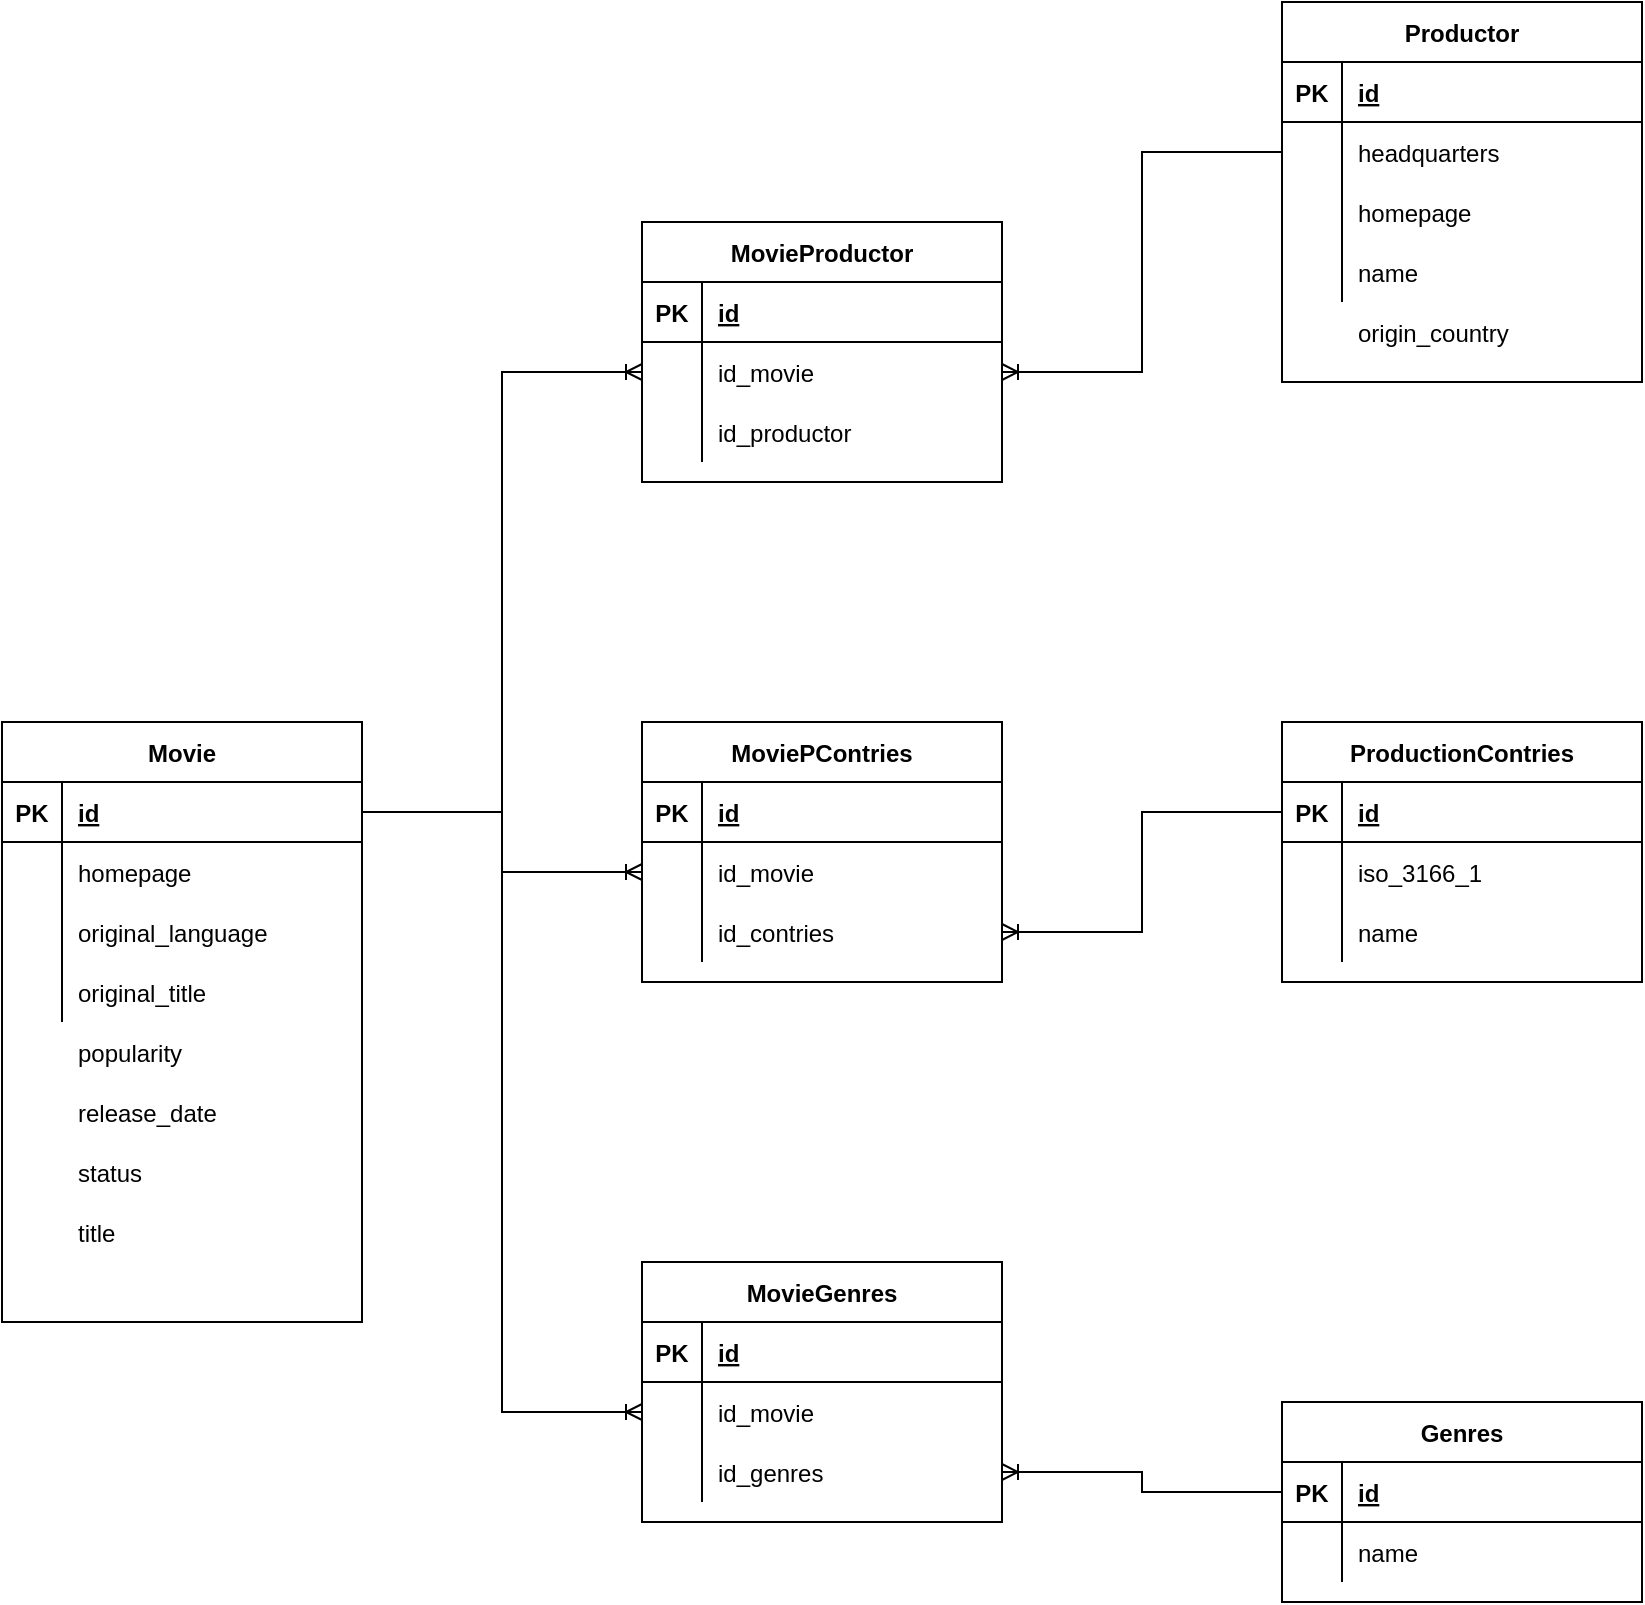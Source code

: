 <mxfile version="14.1.8" type="device"><diagram id="FUI0X2kgamNE4XFbpmHk" name="Página-1"><mxGraphModel dx="1086" dy="2015" grid="1" gridSize="10" guides="1" tooltips="1" connect="1" arrows="1" fold="1" page="1" pageScale="1" pageWidth="827" pageHeight="1169" math="0" shadow="0"><root><mxCell id="0"/><mxCell id="1" parent="0"/><mxCell id="7jQJhGku-NR2whihZZYD-1" value="Movie" style="shape=table;startSize=30;container=1;collapsible=1;childLayout=tableLayout;fixedRows=1;rowLines=0;fontStyle=1;align=center;resizeLast=1;" parent="1" vertex="1"><mxGeometry x="80" y="260" width="180" height="300" as="geometry"/></mxCell><mxCell id="7jQJhGku-NR2whihZZYD-2" value="" style="shape=partialRectangle;collapsible=0;dropTarget=0;pointerEvents=0;fillColor=none;top=0;left=0;bottom=1;right=0;points=[[0,0.5],[1,0.5]];portConstraint=eastwest;" parent="7jQJhGku-NR2whihZZYD-1" vertex="1"><mxGeometry y="30" width="180" height="30" as="geometry"/></mxCell><mxCell id="7jQJhGku-NR2whihZZYD-3" value="PK" style="shape=partialRectangle;connectable=0;fillColor=none;top=0;left=0;bottom=0;right=0;fontStyle=1;overflow=hidden;" parent="7jQJhGku-NR2whihZZYD-2" vertex="1"><mxGeometry width="30" height="30" as="geometry"/></mxCell><mxCell id="7jQJhGku-NR2whihZZYD-4" value="id" style="shape=partialRectangle;connectable=0;fillColor=none;top=0;left=0;bottom=0;right=0;align=left;spacingLeft=6;fontStyle=5;overflow=hidden;" parent="7jQJhGku-NR2whihZZYD-2" vertex="1"><mxGeometry x="30" width="150" height="30" as="geometry"/></mxCell><mxCell id="7jQJhGku-NR2whihZZYD-5" value="" style="shape=partialRectangle;collapsible=0;dropTarget=0;pointerEvents=0;fillColor=none;top=0;left=0;bottom=0;right=0;points=[[0,0.5],[1,0.5]];portConstraint=eastwest;" parent="7jQJhGku-NR2whihZZYD-1" vertex="1"><mxGeometry y="60" width="180" height="30" as="geometry"/></mxCell><mxCell id="7jQJhGku-NR2whihZZYD-6" value="" style="shape=partialRectangle;connectable=0;fillColor=none;top=0;left=0;bottom=0;right=0;editable=1;overflow=hidden;" parent="7jQJhGku-NR2whihZZYD-5" vertex="1"><mxGeometry width="30" height="30" as="geometry"/></mxCell><mxCell id="7jQJhGku-NR2whihZZYD-7" value="homepage" style="shape=partialRectangle;connectable=0;fillColor=none;top=0;left=0;bottom=0;right=0;align=left;spacingLeft=6;overflow=hidden;" parent="7jQJhGku-NR2whihZZYD-5" vertex="1"><mxGeometry x="30" width="150" height="30" as="geometry"/></mxCell><mxCell id="7jQJhGku-NR2whihZZYD-8" value="" style="shape=partialRectangle;collapsible=0;dropTarget=0;pointerEvents=0;fillColor=none;top=0;left=0;bottom=0;right=0;points=[[0,0.5],[1,0.5]];portConstraint=eastwest;" parent="7jQJhGku-NR2whihZZYD-1" vertex="1"><mxGeometry y="90" width="180" height="30" as="geometry"/></mxCell><mxCell id="7jQJhGku-NR2whihZZYD-9" value="" style="shape=partialRectangle;connectable=0;fillColor=none;top=0;left=0;bottom=0;right=0;editable=1;overflow=hidden;" parent="7jQJhGku-NR2whihZZYD-8" vertex="1"><mxGeometry width="30" height="30" as="geometry"/></mxCell><mxCell id="7jQJhGku-NR2whihZZYD-10" value="original_language" style="shape=partialRectangle;connectable=0;fillColor=none;top=0;left=0;bottom=0;right=0;align=left;spacingLeft=6;overflow=hidden;" parent="7jQJhGku-NR2whihZZYD-8" vertex="1"><mxGeometry x="30" width="150" height="30" as="geometry"/></mxCell><mxCell id="7jQJhGku-NR2whihZZYD-11" value="" style="shape=partialRectangle;collapsible=0;dropTarget=0;pointerEvents=0;fillColor=none;top=0;left=0;bottom=0;right=0;points=[[0,0.5],[1,0.5]];portConstraint=eastwest;" parent="7jQJhGku-NR2whihZZYD-1" vertex="1"><mxGeometry y="120" width="180" height="30" as="geometry"/></mxCell><mxCell id="7jQJhGku-NR2whihZZYD-12" value="" style="shape=partialRectangle;connectable=0;fillColor=none;top=0;left=0;bottom=0;right=0;editable=1;overflow=hidden;" parent="7jQJhGku-NR2whihZZYD-11" vertex="1"><mxGeometry width="30" height="30" as="geometry"/></mxCell><mxCell id="7jQJhGku-NR2whihZZYD-13" value="original_title" style="shape=partialRectangle;connectable=0;fillColor=none;top=0;left=0;bottom=0;right=0;align=left;spacingLeft=6;overflow=hidden;" parent="7jQJhGku-NR2whihZZYD-11" vertex="1"><mxGeometry x="30" width="150" height="30" as="geometry"/></mxCell><mxCell id="7jQJhGku-NR2whihZZYD-14" value="MovieProductor" style="shape=table;startSize=30;container=1;collapsible=1;childLayout=tableLayout;fixedRows=1;rowLines=0;fontStyle=1;align=center;resizeLast=1;" parent="1" vertex="1"><mxGeometry x="400" y="10" width="180" height="130" as="geometry"/></mxCell><mxCell id="7jQJhGku-NR2whihZZYD-15" value="" style="shape=partialRectangle;collapsible=0;dropTarget=0;pointerEvents=0;fillColor=none;top=0;left=0;bottom=1;right=0;points=[[0,0.5],[1,0.5]];portConstraint=eastwest;" parent="7jQJhGku-NR2whihZZYD-14" vertex="1"><mxGeometry y="30" width="180" height="30" as="geometry"/></mxCell><mxCell id="7jQJhGku-NR2whihZZYD-16" value="PK" style="shape=partialRectangle;connectable=0;fillColor=none;top=0;left=0;bottom=0;right=0;fontStyle=1;overflow=hidden;" parent="7jQJhGku-NR2whihZZYD-15" vertex="1"><mxGeometry width="30" height="30" as="geometry"/></mxCell><mxCell id="7jQJhGku-NR2whihZZYD-17" value="id" style="shape=partialRectangle;connectable=0;fillColor=none;top=0;left=0;bottom=0;right=0;align=left;spacingLeft=6;fontStyle=5;overflow=hidden;" parent="7jQJhGku-NR2whihZZYD-15" vertex="1"><mxGeometry x="30" width="150" height="30" as="geometry"/></mxCell><mxCell id="7jQJhGku-NR2whihZZYD-18" value="" style="shape=partialRectangle;collapsible=0;dropTarget=0;pointerEvents=0;fillColor=none;top=0;left=0;bottom=0;right=0;points=[[0,0.5],[1,0.5]];portConstraint=eastwest;" parent="7jQJhGku-NR2whihZZYD-14" vertex="1"><mxGeometry y="60" width="180" height="30" as="geometry"/></mxCell><mxCell id="7jQJhGku-NR2whihZZYD-19" value="" style="shape=partialRectangle;connectable=0;fillColor=none;top=0;left=0;bottom=0;right=0;editable=1;overflow=hidden;" parent="7jQJhGku-NR2whihZZYD-18" vertex="1"><mxGeometry width="30" height="30" as="geometry"/></mxCell><mxCell id="7jQJhGku-NR2whihZZYD-20" value="id_movie" style="shape=partialRectangle;connectable=0;fillColor=none;top=0;left=0;bottom=0;right=0;align=left;spacingLeft=6;overflow=hidden;" parent="7jQJhGku-NR2whihZZYD-18" vertex="1"><mxGeometry x="30" width="150" height="30" as="geometry"/></mxCell><mxCell id="7jQJhGku-NR2whihZZYD-21" value="" style="shape=partialRectangle;collapsible=0;dropTarget=0;pointerEvents=0;fillColor=none;top=0;left=0;bottom=0;right=0;points=[[0,0.5],[1,0.5]];portConstraint=eastwest;" parent="7jQJhGku-NR2whihZZYD-14" vertex="1"><mxGeometry y="90" width="180" height="30" as="geometry"/></mxCell><mxCell id="7jQJhGku-NR2whihZZYD-22" value="" style="shape=partialRectangle;connectable=0;fillColor=none;top=0;left=0;bottom=0;right=0;editable=1;overflow=hidden;" parent="7jQJhGku-NR2whihZZYD-21" vertex="1"><mxGeometry width="30" height="30" as="geometry"/></mxCell><mxCell id="7jQJhGku-NR2whihZZYD-23" value="id_productor" style="shape=partialRectangle;connectable=0;fillColor=none;top=0;left=0;bottom=0;right=0;align=left;spacingLeft=6;overflow=hidden;" parent="7jQJhGku-NR2whihZZYD-21" vertex="1"><mxGeometry x="30" width="150" height="30" as="geometry"/></mxCell><mxCell id="7jQJhGku-NR2whihZZYD-27" value="Productor" style="shape=table;startSize=30;container=1;collapsible=1;childLayout=tableLayout;fixedRows=1;rowLines=0;fontStyle=1;align=center;resizeLast=1;" parent="1" vertex="1"><mxGeometry x="720" y="-100" width="180" height="190" as="geometry"/></mxCell><mxCell id="7jQJhGku-NR2whihZZYD-28" value="" style="shape=partialRectangle;collapsible=0;dropTarget=0;pointerEvents=0;fillColor=none;top=0;left=0;bottom=1;right=0;points=[[0,0.5],[1,0.5]];portConstraint=eastwest;" parent="7jQJhGku-NR2whihZZYD-27" vertex="1"><mxGeometry y="30" width="180" height="30" as="geometry"/></mxCell><mxCell id="7jQJhGku-NR2whihZZYD-29" value="PK" style="shape=partialRectangle;connectable=0;fillColor=none;top=0;left=0;bottom=0;right=0;fontStyle=1;overflow=hidden;" parent="7jQJhGku-NR2whihZZYD-28" vertex="1"><mxGeometry width="30" height="30" as="geometry"/></mxCell><mxCell id="7jQJhGku-NR2whihZZYD-30" value="id" style="shape=partialRectangle;connectable=0;fillColor=none;top=0;left=0;bottom=0;right=0;align=left;spacingLeft=6;fontStyle=5;overflow=hidden;" parent="7jQJhGku-NR2whihZZYD-28" vertex="1"><mxGeometry x="30" width="150" height="30" as="geometry"/></mxCell><mxCell id="7jQJhGku-NR2whihZZYD-31" value="" style="shape=partialRectangle;collapsible=0;dropTarget=0;pointerEvents=0;fillColor=none;top=0;left=0;bottom=0;right=0;points=[[0,0.5],[1,0.5]];portConstraint=eastwest;" parent="7jQJhGku-NR2whihZZYD-27" vertex="1"><mxGeometry y="60" width="180" height="30" as="geometry"/></mxCell><mxCell id="7jQJhGku-NR2whihZZYD-32" value="" style="shape=partialRectangle;connectable=0;fillColor=none;top=0;left=0;bottom=0;right=0;editable=1;overflow=hidden;" parent="7jQJhGku-NR2whihZZYD-31" vertex="1"><mxGeometry width="30" height="30" as="geometry"/></mxCell><mxCell id="7jQJhGku-NR2whihZZYD-33" value="headquarters" style="shape=partialRectangle;connectable=0;fillColor=none;top=0;left=0;bottom=0;right=0;align=left;spacingLeft=6;overflow=hidden;" parent="7jQJhGku-NR2whihZZYD-31" vertex="1"><mxGeometry x="30" width="150" height="30" as="geometry"/></mxCell><mxCell id="7jQJhGku-NR2whihZZYD-34" value="" style="shape=partialRectangle;collapsible=0;dropTarget=0;pointerEvents=0;fillColor=none;top=0;left=0;bottom=0;right=0;points=[[0,0.5],[1,0.5]];portConstraint=eastwest;" parent="7jQJhGku-NR2whihZZYD-27" vertex="1"><mxGeometry y="90" width="180" height="30" as="geometry"/></mxCell><mxCell id="7jQJhGku-NR2whihZZYD-35" value="" style="shape=partialRectangle;connectable=0;fillColor=none;top=0;left=0;bottom=0;right=0;editable=1;overflow=hidden;" parent="7jQJhGku-NR2whihZZYD-34" vertex="1"><mxGeometry width="30" height="30" as="geometry"/></mxCell><mxCell id="7jQJhGku-NR2whihZZYD-36" value="homepage" style="shape=partialRectangle;connectable=0;fillColor=none;top=0;left=0;bottom=0;right=0;align=left;spacingLeft=6;overflow=hidden;" parent="7jQJhGku-NR2whihZZYD-34" vertex="1"><mxGeometry x="30" width="150" height="30" as="geometry"/></mxCell><mxCell id="7jQJhGku-NR2whihZZYD-37" value="" style="shape=partialRectangle;collapsible=0;dropTarget=0;pointerEvents=0;fillColor=none;top=0;left=0;bottom=0;right=0;points=[[0,0.5],[1,0.5]];portConstraint=eastwest;" parent="7jQJhGku-NR2whihZZYD-27" vertex="1"><mxGeometry y="120" width="180" height="30" as="geometry"/></mxCell><mxCell id="7jQJhGku-NR2whihZZYD-38" value="" style="shape=partialRectangle;connectable=0;fillColor=none;top=0;left=0;bottom=0;right=0;editable=1;overflow=hidden;" parent="7jQJhGku-NR2whihZZYD-37" vertex="1"><mxGeometry width="30" height="30" as="geometry"/></mxCell><mxCell id="7jQJhGku-NR2whihZZYD-39" value="name" style="shape=partialRectangle;connectable=0;fillColor=none;top=0;left=0;bottom=0;right=0;align=left;spacingLeft=6;overflow=hidden;" parent="7jQJhGku-NR2whihZZYD-37" vertex="1"><mxGeometry x="30" width="150" height="30" as="geometry"/></mxCell><mxCell id="7jQJhGku-NR2whihZZYD-40" value="Genres" style="shape=table;startSize=30;container=1;collapsible=1;childLayout=tableLayout;fixedRows=1;rowLines=0;fontStyle=1;align=center;resizeLast=1;" parent="1" vertex="1"><mxGeometry x="720" y="600" width="180" height="100" as="geometry"/></mxCell><mxCell id="7jQJhGku-NR2whihZZYD-41" value="" style="shape=partialRectangle;collapsible=0;dropTarget=0;pointerEvents=0;fillColor=none;top=0;left=0;bottom=1;right=0;points=[[0,0.5],[1,0.5]];portConstraint=eastwest;" parent="7jQJhGku-NR2whihZZYD-40" vertex="1"><mxGeometry y="30" width="180" height="30" as="geometry"/></mxCell><mxCell id="7jQJhGku-NR2whihZZYD-42" value="PK" style="shape=partialRectangle;connectable=0;fillColor=none;top=0;left=0;bottom=0;right=0;fontStyle=1;overflow=hidden;" parent="7jQJhGku-NR2whihZZYD-41" vertex="1"><mxGeometry width="30" height="30" as="geometry"/></mxCell><mxCell id="7jQJhGku-NR2whihZZYD-43" value="id" style="shape=partialRectangle;connectable=0;fillColor=none;top=0;left=0;bottom=0;right=0;align=left;spacingLeft=6;fontStyle=5;overflow=hidden;" parent="7jQJhGku-NR2whihZZYD-41" vertex="1"><mxGeometry x="30" width="150" height="30" as="geometry"/></mxCell><mxCell id="7jQJhGku-NR2whihZZYD-44" value="" style="shape=partialRectangle;collapsible=0;dropTarget=0;pointerEvents=0;fillColor=none;top=0;left=0;bottom=0;right=0;points=[[0,0.5],[1,0.5]];portConstraint=eastwest;" parent="7jQJhGku-NR2whihZZYD-40" vertex="1"><mxGeometry y="60" width="180" height="30" as="geometry"/></mxCell><mxCell id="7jQJhGku-NR2whihZZYD-45" value="" style="shape=partialRectangle;connectable=0;fillColor=none;top=0;left=0;bottom=0;right=0;editable=1;overflow=hidden;" parent="7jQJhGku-NR2whihZZYD-44" vertex="1"><mxGeometry width="30" height="30" as="geometry"/></mxCell><mxCell id="7jQJhGku-NR2whihZZYD-46" value="name" style="shape=partialRectangle;connectable=0;fillColor=none;top=0;left=0;bottom=0;right=0;align=left;spacingLeft=6;overflow=hidden;" parent="7jQJhGku-NR2whihZZYD-44" vertex="1"><mxGeometry x="30" width="150" height="30" as="geometry"/></mxCell><mxCell id="7jQJhGku-NR2whihZZYD-53" value="MovieGenres" style="shape=table;startSize=30;container=1;collapsible=1;childLayout=tableLayout;fixedRows=1;rowLines=0;fontStyle=1;align=center;resizeLast=1;" parent="1" vertex="1"><mxGeometry x="400" y="530" width="180" height="130" as="geometry"/></mxCell><mxCell id="7jQJhGku-NR2whihZZYD-54" value="" style="shape=partialRectangle;collapsible=0;dropTarget=0;pointerEvents=0;fillColor=none;top=0;left=0;bottom=1;right=0;points=[[0,0.5],[1,0.5]];portConstraint=eastwest;" parent="7jQJhGku-NR2whihZZYD-53" vertex="1"><mxGeometry y="30" width="180" height="30" as="geometry"/></mxCell><mxCell id="7jQJhGku-NR2whihZZYD-55" value="PK" style="shape=partialRectangle;connectable=0;fillColor=none;top=0;left=0;bottom=0;right=0;fontStyle=1;overflow=hidden;" parent="7jQJhGku-NR2whihZZYD-54" vertex="1"><mxGeometry width="30" height="30" as="geometry"/></mxCell><mxCell id="7jQJhGku-NR2whihZZYD-56" value="id" style="shape=partialRectangle;connectable=0;fillColor=none;top=0;left=0;bottom=0;right=0;align=left;spacingLeft=6;fontStyle=5;overflow=hidden;" parent="7jQJhGku-NR2whihZZYD-54" vertex="1"><mxGeometry x="30" width="150" height="30" as="geometry"/></mxCell><mxCell id="7jQJhGku-NR2whihZZYD-57" value="" style="shape=partialRectangle;collapsible=0;dropTarget=0;pointerEvents=0;fillColor=none;top=0;left=0;bottom=0;right=0;points=[[0,0.5],[1,0.5]];portConstraint=eastwest;" parent="7jQJhGku-NR2whihZZYD-53" vertex="1"><mxGeometry y="60" width="180" height="30" as="geometry"/></mxCell><mxCell id="7jQJhGku-NR2whihZZYD-58" value="" style="shape=partialRectangle;connectable=0;fillColor=none;top=0;left=0;bottom=0;right=0;editable=1;overflow=hidden;" parent="7jQJhGku-NR2whihZZYD-57" vertex="1"><mxGeometry width="30" height="30" as="geometry"/></mxCell><mxCell id="7jQJhGku-NR2whihZZYD-59" value="id_movie" style="shape=partialRectangle;connectable=0;fillColor=none;top=0;left=0;bottom=0;right=0;align=left;spacingLeft=6;overflow=hidden;" parent="7jQJhGku-NR2whihZZYD-57" vertex="1"><mxGeometry x="30" width="150" height="30" as="geometry"/></mxCell><mxCell id="7jQJhGku-NR2whihZZYD-60" value="" style="shape=partialRectangle;collapsible=0;dropTarget=0;pointerEvents=0;fillColor=none;top=0;left=0;bottom=0;right=0;points=[[0,0.5],[1,0.5]];portConstraint=eastwest;" parent="7jQJhGku-NR2whihZZYD-53" vertex="1"><mxGeometry y="90" width="180" height="30" as="geometry"/></mxCell><mxCell id="7jQJhGku-NR2whihZZYD-61" value="" style="shape=partialRectangle;connectable=0;fillColor=none;top=0;left=0;bottom=0;right=0;editable=1;overflow=hidden;" parent="7jQJhGku-NR2whihZZYD-60" vertex="1"><mxGeometry width="30" height="30" as="geometry"/></mxCell><mxCell id="7jQJhGku-NR2whihZZYD-62" value="id_genres" style="shape=partialRectangle;connectable=0;fillColor=none;top=0;left=0;bottom=0;right=0;align=left;spacingLeft=6;overflow=hidden;" parent="7jQJhGku-NR2whihZZYD-60" vertex="1"><mxGeometry x="30" width="150" height="30" as="geometry"/></mxCell><mxCell id="7jQJhGku-NR2whihZZYD-66" value="MoviePContries" style="shape=table;startSize=30;container=1;collapsible=1;childLayout=tableLayout;fixedRows=1;rowLines=0;fontStyle=1;align=center;resizeLast=1;" parent="1" vertex="1"><mxGeometry x="400" y="260" width="180" height="130" as="geometry"/></mxCell><mxCell id="7jQJhGku-NR2whihZZYD-67" value="" style="shape=partialRectangle;collapsible=0;dropTarget=0;pointerEvents=0;fillColor=none;top=0;left=0;bottom=1;right=0;points=[[0,0.5],[1,0.5]];portConstraint=eastwest;" parent="7jQJhGku-NR2whihZZYD-66" vertex="1"><mxGeometry y="30" width="180" height="30" as="geometry"/></mxCell><mxCell id="7jQJhGku-NR2whihZZYD-68" value="PK" style="shape=partialRectangle;connectable=0;fillColor=none;top=0;left=0;bottom=0;right=0;fontStyle=1;overflow=hidden;" parent="7jQJhGku-NR2whihZZYD-67" vertex="1"><mxGeometry width="30" height="30" as="geometry"/></mxCell><mxCell id="7jQJhGku-NR2whihZZYD-69" value="id" style="shape=partialRectangle;connectable=0;fillColor=none;top=0;left=0;bottom=0;right=0;align=left;spacingLeft=6;fontStyle=5;overflow=hidden;" parent="7jQJhGku-NR2whihZZYD-67" vertex="1"><mxGeometry x="30" width="150" height="30" as="geometry"/></mxCell><mxCell id="7jQJhGku-NR2whihZZYD-70" value="" style="shape=partialRectangle;collapsible=0;dropTarget=0;pointerEvents=0;fillColor=none;top=0;left=0;bottom=0;right=0;points=[[0,0.5],[1,0.5]];portConstraint=eastwest;" parent="7jQJhGku-NR2whihZZYD-66" vertex="1"><mxGeometry y="60" width="180" height="30" as="geometry"/></mxCell><mxCell id="7jQJhGku-NR2whihZZYD-71" value="" style="shape=partialRectangle;connectable=0;fillColor=none;top=0;left=0;bottom=0;right=0;editable=1;overflow=hidden;" parent="7jQJhGku-NR2whihZZYD-70" vertex="1"><mxGeometry width="30" height="30" as="geometry"/></mxCell><mxCell id="7jQJhGku-NR2whihZZYD-72" value="id_movie" style="shape=partialRectangle;connectable=0;fillColor=none;top=0;left=0;bottom=0;right=0;align=left;spacingLeft=6;overflow=hidden;" parent="7jQJhGku-NR2whihZZYD-70" vertex="1"><mxGeometry x="30" width="150" height="30" as="geometry"/></mxCell><mxCell id="7jQJhGku-NR2whihZZYD-73" value="" style="shape=partialRectangle;collapsible=0;dropTarget=0;pointerEvents=0;fillColor=none;top=0;left=0;bottom=0;right=0;points=[[0,0.5],[1,0.5]];portConstraint=eastwest;" parent="7jQJhGku-NR2whihZZYD-66" vertex="1"><mxGeometry y="90" width="180" height="30" as="geometry"/></mxCell><mxCell id="7jQJhGku-NR2whihZZYD-74" value="" style="shape=partialRectangle;connectable=0;fillColor=none;top=0;left=0;bottom=0;right=0;editable=1;overflow=hidden;" parent="7jQJhGku-NR2whihZZYD-73" vertex="1"><mxGeometry width="30" height="30" as="geometry"/></mxCell><mxCell id="7jQJhGku-NR2whihZZYD-75" value="id_contries" style="shape=partialRectangle;connectable=0;fillColor=none;top=0;left=0;bottom=0;right=0;align=left;spacingLeft=6;overflow=hidden;" parent="7jQJhGku-NR2whihZZYD-73" vertex="1"><mxGeometry x="30" width="150" height="30" as="geometry"/></mxCell><mxCell id="7jQJhGku-NR2whihZZYD-79" value="ProductionContries" style="shape=table;startSize=30;container=1;collapsible=1;childLayout=tableLayout;fixedRows=1;rowLines=0;fontStyle=1;align=center;resizeLast=1;" parent="1" vertex="1"><mxGeometry x="720" y="260" width="180" height="130" as="geometry"/></mxCell><mxCell id="7jQJhGku-NR2whihZZYD-80" value="" style="shape=partialRectangle;collapsible=0;dropTarget=0;pointerEvents=0;fillColor=none;top=0;left=0;bottom=1;right=0;points=[[0,0.5],[1,0.5]];portConstraint=eastwest;" parent="7jQJhGku-NR2whihZZYD-79" vertex="1"><mxGeometry y="30" width="180" height="30" as="geometry"/></mxCell><mxCell id="7jQJhGku-NR2whihZZYD-81" value="PK" style="shape=partialRectangle;connectable=0;fillColor=none;top=0;left=0;bottom=0;right=0;fontStyle=1;overflow=hidden;" parent="7jQJhGku-NR2whihZZYD-80" vertex="1"><mxGeometry width="30" height="30" as="geometry"/></mxCell><mxCell id="7jQJhGku-NR2whihZZYD-82" value="id" style="shape=partialRectangle;connectable=0;fillColor=none;top=0;left=0;bottom=0;right=0;align=left;spacingLeft=6;fontStyle=5;overflow=hidden;" parent="7jQJhGku-NR2whihZZYD-80" vertex="1"><mxGeometry x="30" width="150" height="30" as="geometry"/></mxCell><mxCell id="7jQJhGku-NR2whihZZYD-83" value="" style="shape=partialRectangle;collapsible=0;dropTarget=0;pointerEvents=0;fillColor=none;top=0;left=0;bottom=0;right=0;points=[[0,0.5],[1,0.5]];portConstraint=eastwest;" parent="7jQJhGku-NR2whihZZYD-79" vertex="1"><mxGeometry y="60" width="180" height="30" as="geometry"/></mxCell><mxCell id="7jQJhGku-NR2whihZZYD-84" value="" style="shape=partialRectangle;connectable=0;fillColor=none;top=0;left=0;bottom=0;right=0;editable=1;overflow=hidden;" parent="7jQJhGku-NR2whihZZYD-83" vertex="1"><mxGeometry width="30" height="30" as="geometry"/></mxCell><mxCell id="7jQJhGku-NR2whihZZYD-85" value="iso_3166_1" style="shape=partialRectangle;connectable=0;fillColor=none;top=0;left=0;bottom=0;right=0;align=left;spacingLeft=6;overflow=hidden;" parent="7jQJhGku-NR2whihZZYD-83" vertex="1"><mxGeometry x="30" width="150" height="30" as="geometry"/></mxCell><mxCell id="7jQJhGku-NR2whihZZYD-86" value="" style="shape=partialRectangle;collapsible=0;dropTarget=0;pointerEvents=0;fillColor=none;top=0;left=0;bottom=0;right=0;points=[[0,0.5],[1,0.5]];portConstraint=eastwest;" parent="7jQJhGku-NR2whihZZYD-79" vertex="1"><mxGeometry y="90" width="180" height="30" as="geometry"/></mxCell><mxCell id="7jQJhGku-NR2whihZZYD-87" value="" style="shape=partialRectangle;connectable=0;fillColor=none;top=0;left=0;bottom=0;right=0;editable=1;overflow=hidden;" parent="7jQJhGku-NR2whihZZYD-86" vertex="1"><mxGeometry width="30" height="30" as="geometry"/></mxCell><mxCell id="7jQJhGku-NR2whihZZYD-88" value="name" style="shape=partialRectangle;connectable=0;fillColor=none;top=0;left=0;bottom=0;right=0;align=left;spacingLeft=6;overflow=hidden;" parent="7jQJhGku-NR2whihZZYD-86" vertex="1"><mxGeometry x="30" width="150" height="30" as="geometry"/></mxCell><mxCell id="7jQJhGku-NR2whihZZYD-92" style="edgeStyle=orthogonalEdgeStyle;rounded=0;orthogonalLoop=1;jettySize=auto;html=1;entryX=0;entryY=0.5;entryDx=0;entryDy=0;endArrow=ERoneToMany;endFill=0;" parent="1" source="7jQJhGku-NR2whihZZYD-2" target="7jQJhGku-NR2whihZZYD-18" edge="1"><mxGeometry relative="1" as="geometry"/></mxCell><mxCell id="7jQJhGku-NR2whihZZYD-93" style="edgeStyle=orthogonalEdgeStyle;rounded=0;orthogonalLoop=1;jettySize=auto;html=1;endArrow=ERoneToMany;endFill=0;" parent="1" source="7jQJhGku-NR2whihZZYD-2" target="7jQJhGku-NR2whihZZYD-70" edge="1"><mxGeometry relative="1" as="geometry"/></mxCell><mxCell id="7jQJhGku-NR2whihZZYD-94" style="edgeStyle=orthogonalEdgeStyle;rounded=0;orthogonalLoop=1;jettySize=auto;html=1;endArrow=ERoneToMany;endFill=0;" parent="1" source="7jQJhGku-NR2whihZZYD-2" target="7jQJhGku-NR2whihZZYD-57" edge="1"><mxGeometry relative="1" as="geometry"/></mxCell><mxCell id="7jQJhGku-NR2whihZZYD-95" style="edgeStyle=orthogonalEdgeStyle;rounded=0;orthogonalLoop=1;jettySize=auto;html=1;endArrow=ERoneToMany;endFill=0;" parent="1" source="7jQJhGku-NR2whihZZYD-41" target="7jQJhGku-NR2whihZZYD-60" edge="1"><mxGeometry relative="1" as="geometry"/></mxCell><mxCell id="7jQJhGku-NR2whihZZYD-96" style="edgeStyle=orthogonalEdgeStyle;rounded=0;orthogonalLoop=1;jettySize=auto;html=1;entryX=1;entryY=0.5;entryDx=0;entryDy=0;endArrow=ERoneToMany;endFill=0;" parent="1" source="7jQJhGku-NR2whihZZYD-80" target="7jQJhGku-NR2whihZZYD-73" edge="1"><mxGeometry relative="1" as="geometry"/></mxCell><mxCell id="7jQJhGku-NR2whihZZYD-97" style="edgeStyle=orthogonalEdgeStyle;rounded=0;orthogonalLoop=1;jettySize=auto;html=1;entryX=1;entryY=0.5;entryDx=0;entryDy=0;endArrow=ERoneToMany;endFill=0;" parent="1" source="7jQJhGku-NR2whihZZYD-31" target="7jQJhGku-NR2whihZZYD-18" edge="1"><mxGeometry relative="1" as="geometry"/></mxCell><mxCell id="7jQJhGku-NR2whihZZYD-98" value="" style="shape=partialRectangle;connectable=0;fillColor=none;top=0;left=0;bottom=0;right=0;editable=1;overflow=hidden;" parent="1" vertex="1"><mxGeometry x="80" y="410" width="30" height="30" as="geometry"/></mxCell><mxCell id="7jQJhGku-NR2whihZZYD-99" value="popularity" style="shape=partialRectangle;connectable=0;fillColor=none;top=0;left=0;bottom=0;right=0;align=left;spacingLeft=6;overflow=hidden;" parent="1" vertex="1"><mxGeometry x="110" y="410" width="150" height="30" as="geometry"/></mxCell><mxCell id="7jQJhGku-NR2whihZZYD-100" value="" style="shape=partialRectangle;connectable=0;fillColor=none;top=0;left=0;bottom=0;right=0;editable=1;overflow=hidden;" parent="1" vertex="1"><mxGeometry x="80" y="440" width="30" height="30" as="geometry"/></mxCell><mxCell id="7jQJhGku-NR2whihZZYD-101" value="release_date" style="shape=partialRectangle;connectable=0;fillColor=none;top=0;left=0;bottom=0;right=0;align=left;spacingLeft=6;overflow=hidden;" parent="1" vertex="1"><mxGeometry x="110" y="440" width="150" height="30" as="geometry"/></mxCell><mxCell id="7jQJhGku-NR2whihZZYD-102" value="" style="shape=partialRectangle;connectable=0;fillColor=none;top=0;left=0;bottom=0;right=0;editable=1;overflow=hidden;" parent="1" vertex="1"><mxGeometry x="80" y="470" width="30" height="30" as="geometry"/></mxCell><mxCell id="7jQJhGku-NR2whihZZYD-103" value="status" style="shape=partialRectangle;connectable=0;fillColor=none;top=0;left=0;bottom=0;right=0;align=left;spacingLeft=6;overflow=hidden;" parent="1" vertex="1"><mxGeometry x="110" y="470" width="150" height="30" as="geometry"/></mxCell><mxCell id="7jQJhGku-NR2whihZZYD-104" value="" style="shape=partialRectangle;connectable=0;fillColor=none;top=0;left=0;bottom=0;right=0;editable=1;overflow=hidden;" parent="1" vertex="1"><mxGeometry x="80" y="500" width="30" height="30" as="geometry"/></mxCell><mxCell id="7jQJhGku-NR2whihZZYD-105" value="title" style="shape=partialRectangle;connectable=0;fillColor=none;top=0;left=0;bottom=0;right=0;align=left;spacingLeft=6;overflow=hidden;" parent="1" vertex="1"><mxGeometry x="110" y="500" width="150" height="30" as="geometry"/></mxCell><mxCell id="7jQJhGku-NR2whihZZYD-106" value="" style="shape=partialRectangle;connectable=0;fillColor=none;top=0;left=0;bottom=0;right=0;editable=1;overflow=hidden;" parent="1" vertex="1"><mxGeometry x="80" y="530" width="30" height="30" as="geometry"/></mxCell><mxCell id="7jQJhGku-NR2whihZZYD-108" value="" style="shape=partialRectangle;connectable=0;fillColor=none;top=0;left=0;bottom=0;right=0;editable=1;overflow=hidden;" parent="1" vertex="1"><mxGeometry x="720" y="50" width="30" height="30" as="geometry"/></mxCell><mxCell id="7jQJhGku-NR2whihZZYD-109" value="origin_country" style="shape=partialRectangle;connectable=0;fillColor=none;top=0;left=0;bottom=0;right=0;align=left;spacingLeft=6;overflow=hidden;" parent="1" vertex="1"><mxGeometry x="750" y="50" width="150" height="30" as="geometry"/></mxCell></root></mxGraphModel></diagram></mxfile>